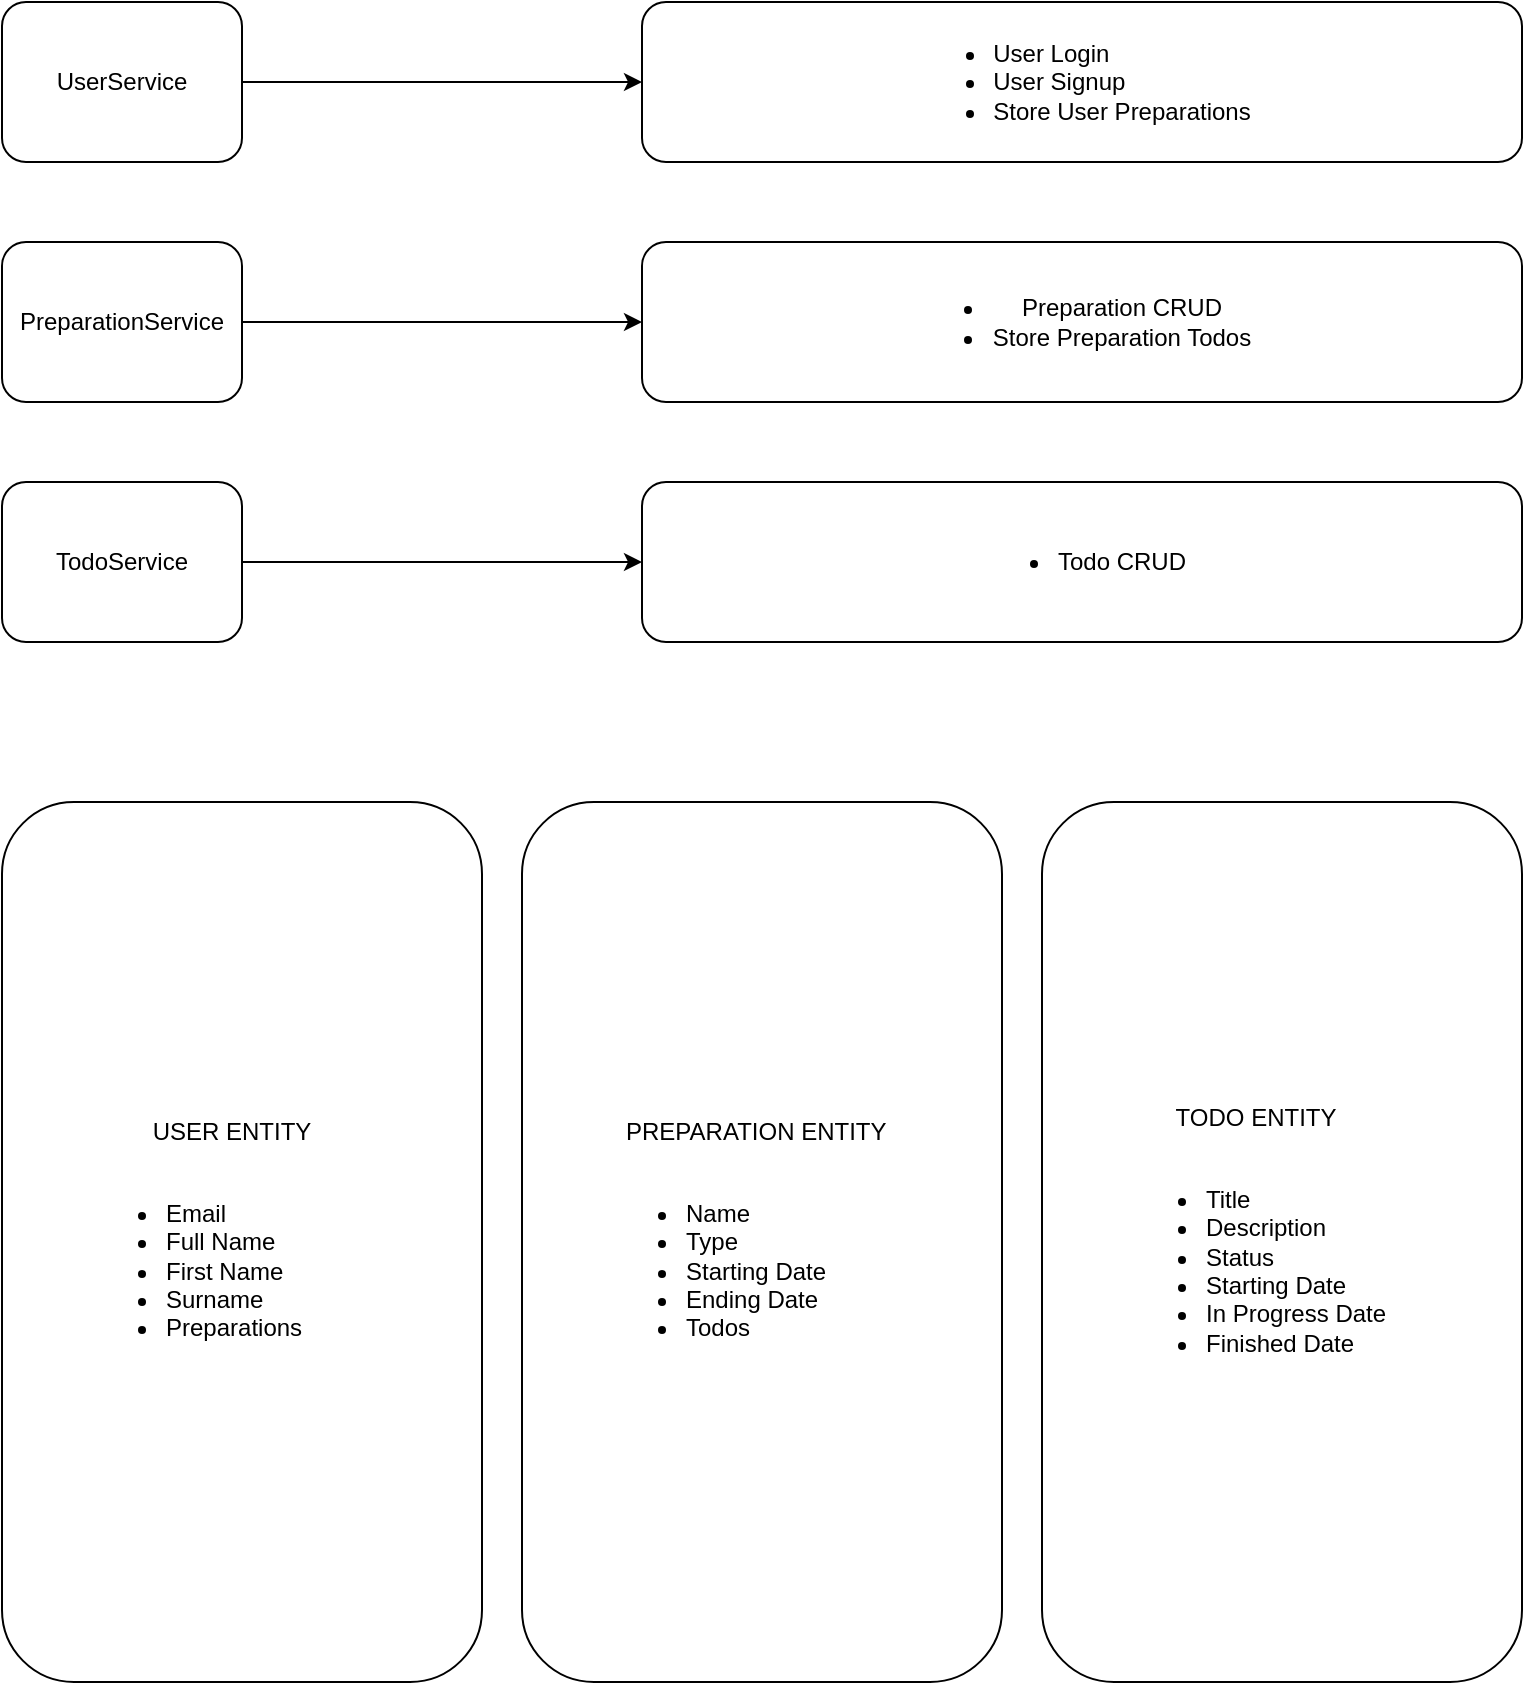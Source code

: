 <mxfile version="20.2.3" type="device"><diagram id="lJVU8UPCjFb-jH7Yk3nY" name="Page-1"><mxGraphModel dx="1422" dy="787" grid="1" gridSize="10" guides="1" tooltips="1" connect="1" arrows="1" fold="1" page="1" pageScale="1" pageWidth="850" pageHeight="1100" math="0" shadow="0"><root><mxCell id="0"/><mxCell id="1" parent="0"/><mxCell id="2iee79WisppuL6Egg2gf-1" value="UserService" style="rounded=1;whiteSpace=wrap;html=1;" vertex="1" parent="1"><mxGeometry x="40" y="40" width="120" height="80" as="geometry"/></mxCell><mxCell id="2iee79WisppuL6Egg2gf-2" value="" style="endArrow=classic;html=1;rounded=0;exitX=1;exitY=0.5;exitDx=0;exitDy=0;" edge="1" parent="1" source="2iee79WisppuL6Egg2gf-1" target="2iee79WisppuL6Egg2gf-3"><mxGeometry width="50" height="50" relative="1" as="geometry"><mxPoint x="420" y="380" as="sourcePoint"/><mxPoint x="360" y="80" as="targetPoint"/><Array as="points"><mxPoint x="240" y="80"/></Array></mxGeometry></mxCell><mxCell id="2iee79WisppuL6Egg2gf-3" value="&lt;div style=&quot;text-align: left;&quot;&gt;&lt;ul&gt;&lt;li&gt;&lt;span style=&quot;background-color: initial;&quot;&gt;User Login&lt;/span&gt;&lt;/li&gt;&lt;li&gt;&lt;span style=&quot;background-color: initial;&quot;&gt;User Signup&lt;/span&gt;&lt;/li&gt;&lt;li&gt;&lt;span style=&quot;background-color: initial;&quot;&gt;Store User Preparations&lt;/span&gt;&lt;/li&gt;&lt;/ul&gt;&lt;/div&gt;" style="rounded=1;whiteSpace=wrap;html=1;" vertex="1" parent="1"><mxGeometry x="360" y="40" width="440" height="80" as="geometry"/></mxCell><mxCell id="2iee79WisppuL6Egg2gf-4" value="PreparationService" style="rounded=1;whiteSpace=wrap;html=1;" vertex="1" parent="1"><mxGeometry x="40" y="160" width="120" height="80" as="geometry"/></mxCell><mxCell id="2iee79WisppuL6Egg2gf-5" value="" style="endArrow=classic;html=1;rounded=0;exitX=1;exitY=0.5;exitDx=0;exitDy=0;" edge="1" parent="1" source="2iee79WisppuL6Egg2gf-4" target="2iee79WisppuL6Egg2gf-6"><mxGeometry width="50" height="50" relative="1" as="geometry"><mxPoint x="420" y="370" as="sourcePoint"/><mxPoint x="360" y="200" as="targetPoint"/></mxGeometry></mxCell><mxCell id="2iee79WisppuL6Egg2gf-6" value="&lt;ul&gt;&lt;li&gt;&lt;span style=&quot;background-color: initial;&quot;&gt;Preparation CRUD&lt;/span&gt;&lt;/li&gt;&lt;li&gt;&lt;span style=&quot;background-color: initial;&quot;&gt;Store Preparation Todos&lt;/span&gt;&lt;/li&gt;&lt;/ul&gt;" style="rounded=1;whiteSpace=wrap;html=1;" vertex="1" parent="1"><mxGeometry x="360" y="160" width="440" height="80" as="geometry"/></mxCell><mxCell id="2iee79WisppuL6Egg2gf-7" value="&lt;blockquote style=&quot;margin: 0 0 0 40px; border: none; padding: 0px;&quot;&gt;&lt;div style=&quot;text-align: center;&quot;&gt;&lt;div&gt;&lt;span style=&quot;background-color: initial;&quot;&gt;&lt;span style=&quot;white-space: pre;&quot;&gt;&#9;&lt;/span&gt;&amp;nbsp; USER ENTITY&lt;/span&gt;&lt;/div&gt;&lt;div style=&quot;text-align: justify;&quot;&gt;&lt;br&gt;&lt;/div&gt;&lt;div style=&quot;text-align: justify;&quot;&gt;&lt;ul&gt;&lt;li&gt;&lt;span style=&quot;background-color: initial;&quot;&gt;Email&lt;/span&gt;&lt;/li&gt;&lt;li&gt;&lt;span style=&quot;background-color: initial;&quot;&gt;Full Name&lt;/span&gt;&lt;/li&gt;&lt;li&gt;&lt;span style=&quot;background-color: initial;&quot;&gt;First Name&lt;/span&gt;&lt;/li&gt;&lt;li&gt;&lt;span style=&quot;background-color: initial;&quot;&gt;Surname&lt;/span&gt;&lt;/li&gt;&lt;li&gt;&lt;span style=&quot;background-color: initial;&quot;&gt;Preparations&lt;/span&gt;&lt;/li&gt;&lt;/ul&gt;&lt;/div&gt;&lt;/div&gt;&lt;/blockquote&gt;" style="rounded=1;whiteSpace=wrap;html=1;align=left;" vertex="1" parent="1"><mxGeometry x="40" y="440" width="240" height="440" as="geometry"/></mxCell><mxCell id="2iee79WisppuL6Egg2gf-8" value="TodoService" style="rounded=1;whiteSpace=wrap;html=1;" vertex="1" parent="1"><mxGeometry x="40" y="280" width="120" height="80" as="geometry"/></mxCell><mxCell id="2iee79WisppuL6Egg2gf-9" value="" style="endArrow=classic;html=1;rounded=0;exitX=1;exitY=0.5;exitDx=0;exitDy=0;" edge="1" parent="1" source="2iee79WisppuL6Egg2gf-8" target="2iee79WisppuL6Egg2gf-10"><mxGeometry width="50" height="50" relative="1" as="geometry"><mxPoint x="420" y="550" as="sourcePoint"/><mxPoint x="360" y="320" as="targetPoint"/></mxGeometry></mxCell><mxCell id="2iee79WisppuL6Egg2gf-10" value="&lt;ul&gt;&lt;li&gt;Todo CRUD&lt;/li&gt;&lt;/ul&gt;" style="rounded=1;whiteSpace=wrap;html=1;align=center;" vertex="1" parent="1"><mxGeometry x="360" y="280" width="440" height="80" as="geometry"/></mxCell><mxCell id="2iee79WisppuL6Egg2gf-11" value="&lt;blockquote style=&quot;margin: 0 0 0 40px; border: none; padding: 0px;&quot;&gt;&lt;div style=&quot;text-align: center;&quot;&gt;&lt;div&gt;&lt;span style=&quot;background-color: initial;&quot;&gt;&amp;nbsp; &amp;nbsp;PREPARATION ENTITY&lt;/span&gt;&lt;/div&gt;&lt;div style=&quot;text-align: justify;&quot;&gt;&lt;br&gt;&lt;/div&gt;&lt;div style=&quot;text-align: justify;&quot;&gt;&lt;ul&gt;&lt;li&gt;Name&lt;/li&gt;&lt;li&gt;Type&lt;/li&gt;&lt;li&gt;Starting Date&lt;/li&gt;&lt;li&gt;Ending Date&lt;/li&gt;&lt;li&gt;Todos&lt;/li&gt;&lt;/ul&gt;&lt;/div&gt;&lt;/div&gt;&lt;/blockquote&gt;" style="rounded=1;whiteSpace=wrap;html=1;align=left;" vertex="1" parent="1"><mxGeometry x="300" y="440" width="240" height="440" as="geometry"/></mxCell><mxCell id="2iee79WisppuL6Egg2gf-12" value="&lt;blockquote style=&quot;margin: 0 0 0 40px; border: none; padding: 0px;&quot;&gt;&lt;div style=&quot;text-align: center;&quot;&gt;&lt;div&gt;&lt;span style=&quot;background-color: initial;&quot;&gt;TODO&amp;nbsp;ENTITY&lt;/span&gt;&lt;/div&gt;&lt;div&gt;&lt;span style=&quot;background-color: initial;&quot;&gt;&lt;br&gt;&lt;/span&gt;&lt;/div&gt;&lt;div style=&quot;text-align: justify;&quot;&gt;&lt;ul&gt;&lt;li&gt;Title&lt;/li&gt;&lt;li&gt;Description&lt;/li&gt;&lt;li&gt;Status&lt;/li&gt;&lt;li&gt;Starting Date&lt;/li&gt;&lt;li&gt;In Progress Date&lt;/li&gt;&lt;li&gt;Finished Date&lt;/li&gt;&lt;/ul&gt;&lt;/div&gt;&lt;/div&gt;&lt;/blockquote&gt;" style="rounded=1;whiteSpace=wrap;html=1;align=left;" vertex="1" parent="1"><mxGeometry x="560" y="440" width="240" height="440" as="geometry"/></mxCell></root></mxGraphModel></diagram></mxfile>